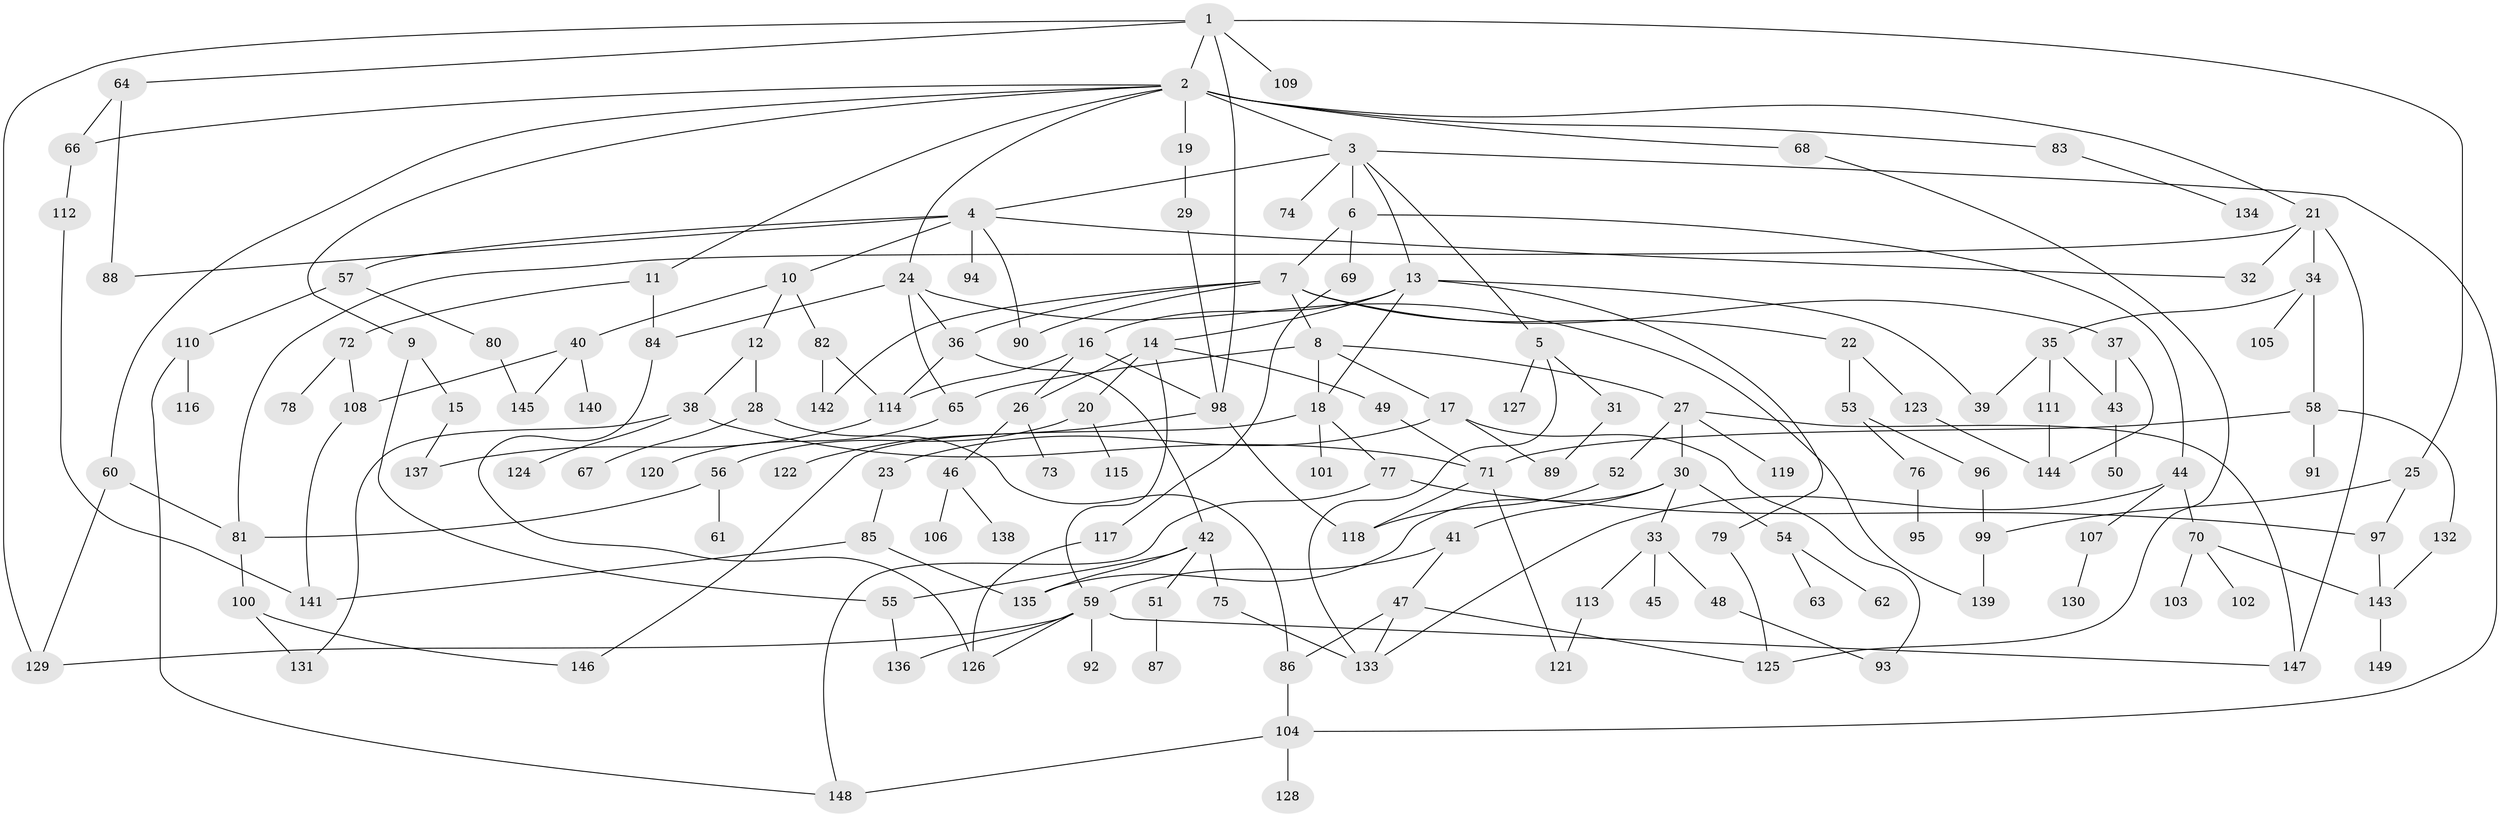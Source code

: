 // Generated by graph-tools (version 1.1) at 2025/10/02/27/25 16:10:52]
// undirected, 149 vertices, 207 edges
graph export_dot {
graph [start="1"]
  node [color=gray90,style=filled];
  1;
  2;
  3;
  4;
  5;
  6;
  7;
  8;
  9;
  10;
  11;
  12;
  13;
  14;
  15;
  16;
  17;
  18;
  19;
  20;
  21;
  22;
  23;
  24;
  25;
  26;
  27;
  28;
  29;
  30;
  31;
  32;
  33;
  34;
  35;
  36;
  37;
  38;
  39;
  40;
  41;
  42;
  43;
  44;
  45;
  46;
  47;
  48;
  49;
  50;
  51;
  52;
  53;
  54;
  55;
  56;
  57;
  58;
  59;
  60;
  61;
  62;
  63;
  64;
  65;
  66;
  67;
  68;
  69;
  70;
  71;
  72;
  73;
  74;
  75;
  76;
  77;
  78;
  79;
  80;
  81;
  82;
  83;
  84;
  85;
  86;
  87;
  88;
  89;
  90;
  91;
  92;
  93;
  94;
  95;
  96;
  97;
  98;
  99;
  100;
  101;
  102;
  103;
  104;
  105;
  106;
  107;
  108;
  109;
  110;
  111;
  112;
  113;
  114;
  115;
  116;
  117;
  118;
  119;
  120;
  121;
  122;
  123;
  124;
  125;
  126;
  127;
  128;
  129;
  130;
  131;
  132;
  133;
  134;
  135;
  136;
  137;
  138;
  139;
  140;
  141;
  142;
  143;
  144;
  145;
  146;
  147;
  148;
  149;
  1 -- 2;
  1 -- 25;
  1 -- 64;
  1 -- 109;
  1 -- 129;
  1 -- 98;
  2 -- 3;
  2 -- 9;
  2 -- 11;
  2 -- 19;
  2 -- 21;
  2 -- 24;
  2 -- 60;
  2 -- 68;
  2 -- 83;
  2 -- 66;
  3 -- 4;
  3 -- 5;
  3 -- 6;
  3 -- 13;
  3 -- 74;
  3 -- 104;
  4 -- 10;
  4 -- 57;
  4 -- 90;
  4 -- 94;
  4 -- 32;
  4 -- 88;
  5 -- 31;
  5 -- 127;
  5 -- 133;
  6 -- 7;
  6 -- 44;
  6 -- 69;
  7 -- 8;
  7 -- 22;
  7 -- 36;
  7 -- 37;
  7 -- 142;
  7 -- 90;
  8 -- 17;
  8 -- 27;
  8 -- 18;
  8 -- 65;
  9 -- 15;
  9 -- 55;
  10 -- 12;
  10 -- 40;
  10 -- 82;
  11 -- 72;
  11 -- 84;
  12 -- 28;
  12 -- 38;
  13 -- 14;
  13 -- 16;
  13 -- 18;
  13 -- 39;
  13 -- 79;
  14 -- 20;
  14 -- 26;
  14 -- 49;
  14 -- 59;
  15 -- 137;
  16 -- 114;
  16 -- 98;
  16 -- 26;
  17 -- 23;
  17 -- 93;
  17 -- 89;
  18 -- 77;
  18 -- 101;
  18 -- 146;
  19 -- 29;
  20 -- 56;
  20 -- 115;
  21 -- 32;
  21 -- 34;
  21 -- 81;
  21 -- 147;
  22 -- 53;
  22 -- 123;
  23 -- 85;
  24 -- 65;
  24 -- 84;
  24 -- 36;
  24 -- 139;
  25 -- 99;
  25 -- 97;
  26 -- 46;
  26 -- 73;
  27 -- 30;
  27 -- 52;
  27 -- 119;
  27 -- 147;
  28 -- 67;
  28 -- 86;
  29 -- 98;
  30 -- 33;
  30 -- 41;
  30 -- 54;
  30 -- 135;
  31 -- 89;
  33 -- 45;
  33 -- 48;
  33 -- 113;
  34 -- 35;
  34 -- 58;
  34 -- 105;
  35 -- 43;
  35 -- 111;
  35 -- 39;
  36 -- 42;
  36 -- 114;
  37 -- 144;
  37 -- 43;
  38 -- 124;
  38 -- 131;
  38 -- 71;
  40 -- 108;
  40 -- 140;
  40 -- 145;
  41 -- 47;
  41 -- 59;
  42 -- 51;
  42 -- 75;
  42 -- 135;
  42 -- 55;
  43 -- 50;
  44 -- 70;
  44 -- 107;
  44 -- 133;
  46 -- 106;
  46 -- 138;
  47 -- 86;
  47 -- 133;
  47 -- 125;
  48 -- 93;
  49 -- 71;
  51 -- 87;
  52 -- 118;
  53 -- 76;
  53 -- 96;
  54 -- 62;
  54 -- 63;
  55 -- 136;
  56 -- 61;
  56 -- 81;
  57 -- 80;
  57 -- 110;
  58 -- 71;
  58 -- 91;
  58 -- 132;
  59 -- 92;
  59 -- 147;
  59 -- 136;
  59 -- 126;
  59 -- 129;
  60 -- 129;
  60 -- 81;
  64 -- 66;
  64 -- 88;
  65 -- 120;
  66 -- 112;
  68 -- 125;
  69 -- 117;
  70 -- 102;
  70 -- 103;
  70 -- 143;
  71 -- 121;
  71 -- 118;
  72 -- 78;
  72 -- 108;
  75 -- 133;
  76 -- 95;
  77 -- 97;
  77 -- 148;
  79 -- 125;
  80 -- 145;
  81 -- 100;
  82 -- 142;
  82 -- 114;
  83 -- 134;
  84 -- 126;
  85 -- 141;
  85 -- 135;
  86 -- 104;
  96 -- 99;
  97 -- 143;
  98 -- 122;
  98 -- 118;
  99 -- 139;
  100 -- 131;
  100 -- 146;
  104 -- 128;
  104 -- 148;
  107 -- 130;
  108 -- 141;
  110 -- 116;
  110 -- 148;
  111 -- 144;
  112 -- 141;
  113 -- 121;
  114 -- 137;
  117 -- 126;
  123 -- 144;
  132 -- 143;
  143 -- 149;
}
